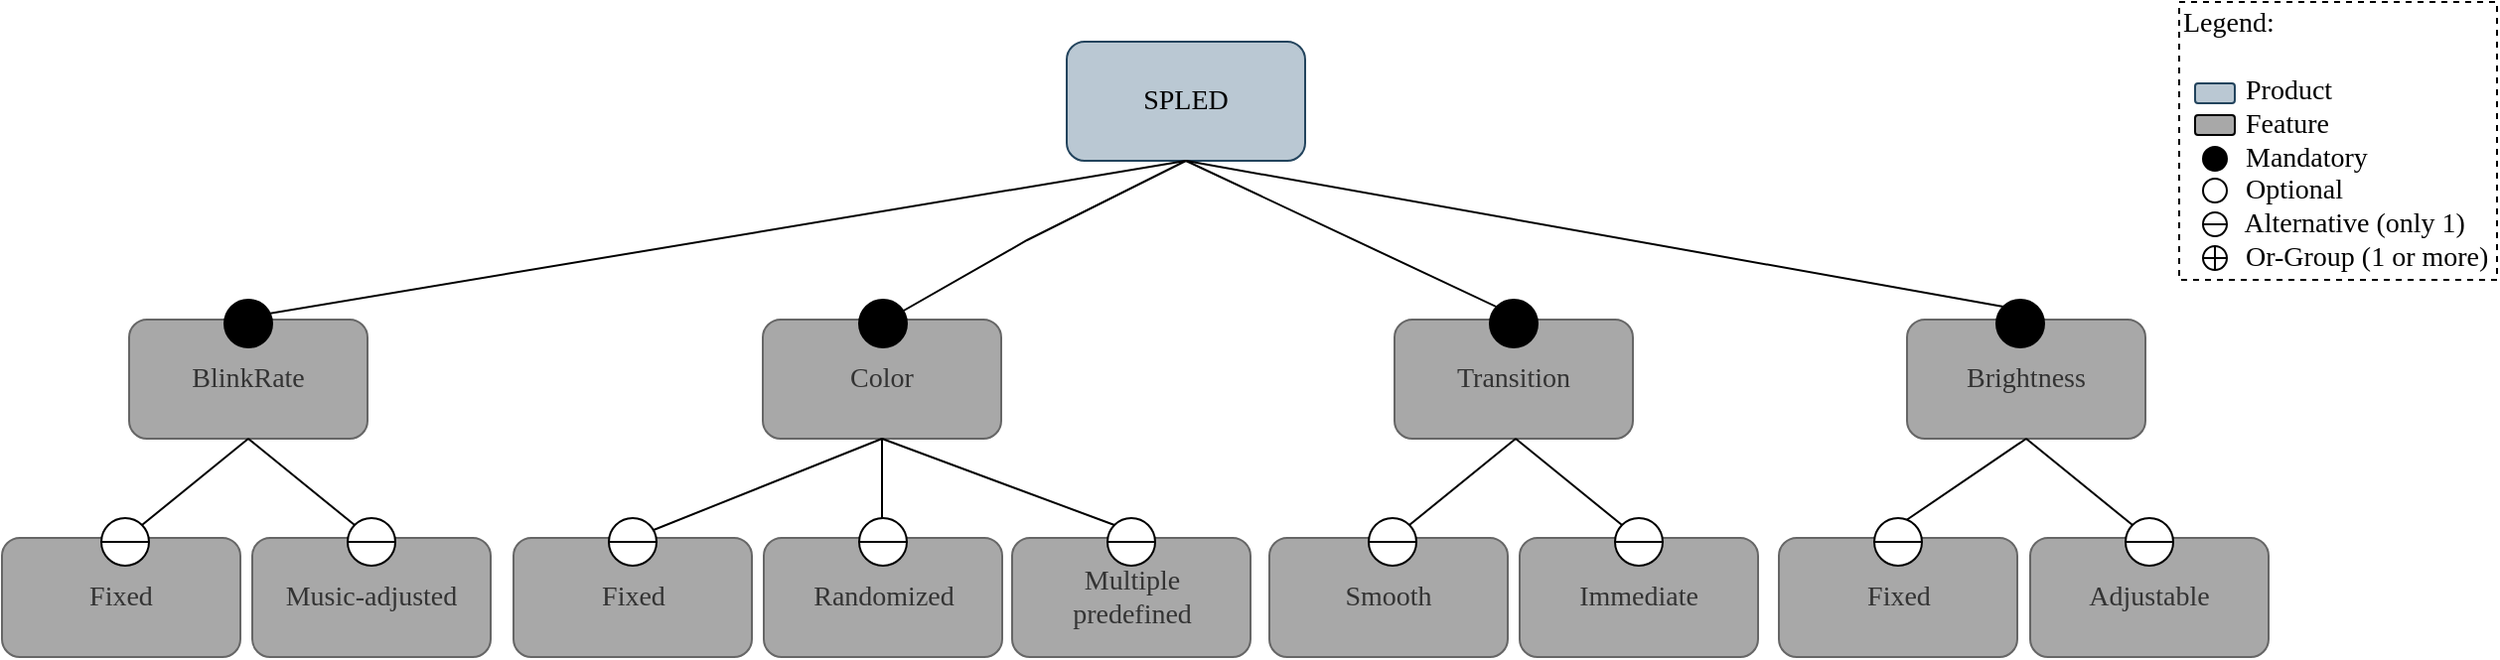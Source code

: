 <mxfile version="21.8.2" type="device" pages="2">
  <diagram id="MIuOJZS9P5tY_aSBcqvX" name="Feature Model">
    <mxGraphModel dx="2268" dy="828" grid="1" gridSize="10" guides="1" tooltips="1" connect="1" arrows="1" fold="1" page="1" pageScale="1" pageWidth="850" pageHeight="1100" math="0" shadow="0">
      <root>
        <mxCell id="0" />
        <mxCell id="1" parent="0" />
        <mxCell id="lE8ekFKYVmbNw4Dm19Yi-1" value="SPLED" style="whiteSpace=wrap;html=1;rounded=1;shadow=0;labelBackgroundColor=none;strokeWidth=1;fontFamily=Times New Roman;fontSize=14;align=center;fillColor=#bac8d3;strokeColor=#23445d;glass=0;" parent="1" vertex="1">
          <mxGeometry x="300" y="40" width="120" height="60" as="geometry" />
        </mxCell>
        <mxCell id="69-gAQoG8hR1KP6tkJTu-1" value="BlinkRate" style="whiteSpace=wrap;html=1;rounded=1;shadow=0;labelBackgroundColor=none;strokeWidth=1;fontFamily=Times New Roman;fontSize=14;align=center;fillColor=#A8A8A8;strokeColor=#666666;fontColor=#333333;" parent="1" vertex="1">
          <mxGeometry x="-172" y="180" width="120" height="60" as="geometry" />
        </mxCell>
        <mxCell id="69-gAQoG8hR1KP6tkJTu-2" value="Fixed" style="whiteSpace=wrap;html=1;rounded=1;shadow=0;labelBackgroundColor=none;strokeWidth=1;fontFamily=Times New Roman;fontSize=14;align=center;fillColor=#A8A8A8;strokeColor=#666666;fontColor=#333333;" parent="1" vertex="1">
          <mxGeometry x="-236" y="290" width="120" height="60" as="geometry" />
        </mxCell>
        <mxCell id="69-gAQoG8hR1KP6tkJTu-3" value="Music-adjusted" style="whiteSpace=wrap;html=1;rounded=1;shadow=0;labelBackgroundColor=none;strokeWidth=1;fontFamily=Times New Roman;fontSize=14;align=center;fillColor=#A8A8A8;strokeColor=#666666;fontColor=#333333;" parent="1" vertex="1">
          <mxGeometry x="-110" y="290" width="120" height="60" as="geometry" />
        </mxCell>
        <mxCell id="7-p2TYFtiV0J3E5wAgoB-1" value="" style="rounded=0;html=1;labelBackgroundColor=none;startArrow=none;startFill=0;startSize=5;endArrow=none;endFill=0;endSize=5;jettySize=auto;orthogonalLoop=1;strokeWidth=1;fontFamily=Times New Roman;fontSize=14;shadow=0;exitX=0.5;exitY=1;exitDx=0;exitDy=0;entryX=0;entryY=0;entryDx=0;entryDy=0;" parent="1" source="69-gAQoG8hR1KP6tkJTu-1" target="7-p2TYFtiV0J3E5wAgoB-3" edge="1">
          <mxGeometry x="-0.353" y="-11" relative="1" as="geometry">
            <mxPoint as="offset" />
            <mxPoint x="73.5" y="510" as="sourcePoint" />
            <mxPoint x="168" y="567" as="targetPoint" />
          </mxGeometry>
        </mxCell>
        <mxCell id="7-p2TYFtiV0J3E5wAgoB-2" value="" style="shape=lineEllipse;perimeter=ellipsePerimeter;whiteSpace=wrap;html=1;backgroundOutline=1;fontFamily=Times New Roman;fontSize=14;shadow=0;" parent="1" vertex="1">
          <mxGeometry x="-186" y="280" width="24" height="24" as="geometry" />
        </mxCell>
        <mxCell id="7-p2TYFtiV0J3E5wAgoB-3" value="" style="shape=lineEllipse;perimeter=ellipsePerimeter;whiteSpace=wrap;html=1;backgroundOutline=1;fontFamily=Times New Roman;fontSize=14;shadow=0;" parent="1" vertex="1">
          <mxGeometry x="-62" y="280" width="24" height="24" as="geometry" />
        </mxCell>
        <mxCell id="leouh7ZOPRSWYMGs2icq-1" value="" style="rounded=0;html=1;labelBackgroundColor=none;startArrow=none;startFill=0;startSize=5;endArrow=none;endFill=0;endSize=5;jettySize=auto;orthogonalLoop=1;strokeWidth=1;fontFamily=Times New Roman;fontSize=14;exitX=0.5;exitY=1;exitDx=0;exitDy=0;entryX=1;entryY=0;entryDx=0;entryDy=0;shadow=0;" parent="1" source="69-gAQoG8hR1KP6tkJTu-1" target="7-p2TYFtiV0J3E5wAgoB-2" edge="1">
          <mxGeometry x="-0.353" y="-11" relative="1" as="geometry">
            <mxPoint as="offset" />
            <mxPoint x="-281" y="510" as="sourcePoint" />
            <mxPoint x="-377" y="570" as="targetPoint" />
          </mxGeometry>
        </mxCell>
        <mxCell id="aDdL2TOHyHm0ulLDtUmW-1" value="" style="rounded=0;html=1;labelBackgroundColor=none;startArrow=none;startFill=0;startSize=5;endArrow=none;endFill=0;endSize=5;jettySize=auto;orthogonalLoop=1;strokeWidth=1;fontFamily=Times New Roman;fontSize=14;exitX=0.5;exitY=1;exitDx=0;exitDy=0;shadow=0;" parent="1" source="lE8ekFKYVmbNw4Dm19Yi-1" edge="1">
          <mxGeometry x="-0.353" y="-11" relative="1" as="geometry">
            <mxPoint as="offset" />
            <mxPoint x="237" y="100" as="sourcePoint" />
            <mxPoint x="-120" y="180" as="targetPoint" />
          </mxGeometry>
        </mxCell>
        <mxCell id="aDdL2TOHyHm0ulLDtUmW-2" value="Color" style="whiteSpace=wrap;html=1;rounded=1;shadow=0;labelBackgroundColor=none;strokeWidth=1;fontFamily=Times New Roman;fontSize=14;align=center;fillColor=#A8A8A8;strokeColor=#666666;fontColor=#333333;" parent="1" vertex="1">
          <mxGeometry x="147" y="180" width="120" height="60" as="geometry" />
        </mxCell>
        <mxCell id="6w0DCg69pHfVjZHTERj_-1" value="" style="rounded=0;html=1;labelBackgroundColor=none;startArrow=none;startFill=0;startSize=5;endArrow=none;endFill=0;endSize=5;jettySize=auto;orthogonalLoop=1;strokeWidth=1;fontFamily=Times New Roman;fontSize=14;shadow=0;exitX=0.5;exitY=1;exitDx=0;exitDy=0;" parent="1" source="lE8ekFKYVmbNw4Dm19Yi-1" edge="1">
          <mxGeometry x="-0.353" y="-11" relative="1" as="geometry">
            <mxPoint as="offset" />
            <mxPoint x="237" y="100" as="sourcePoint" />
            <mxPoint x="210" y="180" as="targetPoint" />
            <Array as="points">
              <mxPoint x="280" y="140" />
            </Array>
          </mxGeometry>
        </mxCell>
        <mxCell id="6w0DCg69pHfVjZHTERj_-2" value="Transition" style="whiteSpace=wrap;html=1;rounded=1;shadow=0;labelBackgroundColor=none;strokeWidth=1;fontFamily=Times New Roman;fontSize=14;align=center;fillColor=#A8A8A8;strokeColor=#666666;fontColor=#333333;" parent="1" vertex="1">
          <mxGeometry x="465" y="180" width="120" height="60" as="geometry" />
        </mxCell>
        <mxCell id="6w0DCg69pHfVjZHTERj_-3" value="Brightness" style="whiteSpace=wrap;html=1;rounded=1;shadow=0;labelBackgroundColor=none;strokeWidth=1;fontFamily=Times New Roman;fontSize=14;align=center;fillColor=#A8A8A8;strokeColor=#666666;fontColor=#333333;" parent="1" vertex="1">
          <mxGeometry x="723" y="180" width="120" height="60" as="geometry" />
        </mxCell>
        <mxCell id="6w0DCg69pHfVjZHTERj_-4" value="" style="rounded=0;html=1;labelBackgroundColor=none;startArrow=none;startFill=0;startSize=5;endArrow=none;endFill=0;endSize=5;jettySize=auto;orthogonalLoop=1;strokeWidth=1;fontFamily=Times New Roman;fontSize=14;shadow=0;exitX=0.5;exitY=1;exitDx=0;exitDy=0;" parent="1" source="lE8ekFKYVmbNw4Dm19Yi-1" edge="1">
          <mxGeometry x="-0.353" y="-11" relative="1" as="geometry">
            <mxPoint as="offset" />
            <mxPoint x="237" y="100" as="sourcePoint" />
            <mxPoint x="530" y="180" as="targetPoint" />
          </mxGeometry>
        </mxCell>
        <mxCell id="6w0DCg69pHfVjZHTERj_-6" value="" style="rounded=0;html=1;labelBackgroundColor=none;startArrow=none;startFill=0;startSize=5;endArrow=none;endFill=0;endSize=5;jettySize=auto;orthogonalLoop=1;strokeWidth=1;fontFamily=Times New Roman;fontSize=14;entryX=0;entryY=0;entryDx=0;entryDy=0;shadow=0;exitX=0.5;exitY=1;exitDx=0;exitDy=0;" parent="1" source="lE8ekFKYVmbNw4Dm19Yi-1" target="Ff4iX337PgLtXGOGdWvY-4" edge="1">
          <mxGeometry x="-0.353" y="-11" relative="1" as="geometry">
            <mxPoint as="offset" />
            <mxPoint x="237" y="100" as="sourcePoint" />
            <mxPoint x="372" y="190" as="targetPoint" />
          </mxGeometry>
        </mxCell>
        <mxCell id="Pe_6RFrW-IxGsjPzL7bB-1" value="Fixed" style="whiteSpace=wrap;html=1;rounded=1;shadow=0;labelBackgroundColor=none;strokeWidth=1;fontFamily=Times New Roman;fontSize=14;align=center;fillColor=#A8A8A8;strokeColor=#666666;fontColor=#333333;" parent="1" vertex="1">
          <mxGeometry x="21.5" y="290" width="120" height="60" as="geometry" />
        </mxCell>
        <mxCell id="Pe_6RFrW-IxGsjPzL7bB-2" value="Randomized" style="whiteSpace=wrap;html=1;rounded=1;shadow=0;labelBackgroundColor=none;strokeWidth=1;fontFamily=Times New Roman;fontSize=14;align=center;fillColor=#A8A8A8;strokeColor=#666666;fontColor=#333333;" parent="1" vertex="1">
          <mxGeometry x="147.5" y="290" width="120" height="60" as="geometry" />
        </mxCell>
        <mxCell id="Pe_6RFrW-IxGsjPzL7bB-4" value="Multiple&lt;br&gt;predefined" style="whiteSpace=wrap;html=1;rounded=1;shadow=0;labelBackgroundColor=none;strokeWidth=1;fontFamily=Times New Roman;fontSize=14;align=center;fillColor=#A8A8A8;strokeColor=#666666;fontColor=#333333;" parent="1" vertex="1">
          <mxGeometry x="272.5" y="290" width="120" height="60" as="geometry" />
        </mxCell>
        <mxCell id="Pe_6RFrW-IxGsjPzL7bB-5" value="" style="rounded=0;html=1;labelBackgroundColor=none;startArrow=none;startFill=0;startSize=5;endArrow=none;endFill=0;endSize=5;jettySize=auto;orthogonalLoop=1;strokeWidth=1;fontFamily=Times New Roman;fontSize=14;exitX=0.5;exitY=1;exitDx=0;exitDy=0;entryX=0.5;entryY=0;entryDx=0;entryDy=0;shadow=0;" parent="1" source="Pe_6RFrW-IxGsjPzL7bB-8" target="Pe_6RFrW-IxGsjPzL7bB-1" edge="1">
          <mxGeometry x="-0.353" y="-11" relative="1" as="geometry">
            <mxPoint as="offset" />
            <mxPoint x="-102" y="250" as="sourcePoint" />
            <mxPoint x="-156" y="294" as="targetPoint" />
          </mxGeometry>
        </mxCell>
        <mxCell id="Pe_6RFrW-IxGsjPzL7bB-6" value="" style="rounded=0;html=1;labelBackgroundColor=none;startArrow=none;startFill=0;startSize=5;endArrow=none;endFill=0;endSize=5;jettySize=auto;orthogonalLoop=1;strokeWidth=1;fontFamily=Times New Roman;fontSize=14;exitX=0.5;exitY=1;exitDx=0;exitDy=0;shadow=0;" parent="1" source="Pe_6RFrW-IxGsjPzL7bB-10" target="Pe_6RFrW-IxGsjPzL7bB-2" edge="1">
          <mxGeometry x="-0.353" y="-11" relative="1" as="geometry">
            <mxPoint as="offset" />
            <mxPoint x="217" y="250" as="sourcePoint" />
            <mxPoint x="92" y="300" as="targetPoint" />
          </mxGeometry>
        </mxCell>
        <mxCell id="Pe_6RFrW-IxGsjPzL7bB-7" value="" style="rounded=0;html=1;labelBackgroundColor=none;startArrow=none;startFill=0;startSize=5;endArrow=none;endFill=0;endSize=5;jettySize=auto;orthogonalLoop=1;strokeWidth=1;fontFamily=Times New Roman;fontSize=14;entryX=0;entryY=0;entryDx=0;entryDy=0;shadow=0;" parent="1" target="Pe_6RFrW-IxGsjPzL7bB-12" edge="1">
          <mxGeometry x="-0.353" y="-11" relative="1" as="geometry">
            <mxPoint as="offset" />
            <mxPoint x="207" y="240" as="sourcePoint" />
            <mxPoint x="102" y="310" as="targetPoint" />
          </mxGeometry>
        </mxCell>
        <mxCell id="Pe_6RFrW-IxGsjPzL7bB-9" value="" style="rounded=0;html=1;labelBackgroundColor=none;startArrow=none;startFill=0;startSize=5;endArrow=none;endFill=0;endSize=5;jettySize=auto;orthogonalLoop=1;strokeWidth=1;fontFamily=Times New Roman;fontSize=14;exitX=0.5;exitY=1;exitDx=0;exitDy=0;shadow=0;" parent="1" source="aDdL2TOHyHm0ulLDtUmW-2" edge="1">
          <mxGeometry x="-0.353" y="-11" relative="1" as="geometry">
            <mxPoint as="offset" />
            <mxPoint x="207" y="240" as="sourcePoint" />
            <mxPoint x="82" y="290" as="targetPoint" />
          </mxGeometry>
        </mxCell>
        <mxCell id="Pe_6RFrW-IxGsjPzL7bB-8" value="" style="shape=lineEllipse;perimeter=ellipsePerimeter;whiteSpace=wrap;html=1;backgroundOutline=1;fontFamily=Times New Roman;fontSize=14;shadow=0;" parent="1" vertex="1">
          <mxGeometry x="69.5" y="280" width="24" height="24" as="geometry" />
        </mxCell>
        <mxCell id="Pe_6RFrW-IxGsjPzL7bB-11" value="" style="rounded=0;html=1;labelBackgroundColor=none;startArrow=none;startFill=0;startSize=5;endArrow=none;endFill=0;endSize=5;jettySize=auto;orthogonalLoop=1;strokeWidth=1;fontFamily=Times New Roman;fontSize=14;exitX=0.5;exitY=1;exitDx=0;exitDy=0;shadow=0;" parent="1" source="aDdL2TOHyHm0ulLDtUmW-2" edge="1">
          <mxGeometry x="-0.353" y="-11" relative="1" as="geometry">
            <mxPoint as="offset" />
            <mxPoint x="207" y="240" as="sourcePoint" />
            <mxPoint x="207" y="290" as="targetPoint" />
          </mxGeometry>
        </mxCell>
        <mxCell id="Pe_6RFrW-IxGsjPzL7bB-10" value="" style="shape=lineEllipse;perimeter=ellipsePerimeter;whiteSpace=wrap;html=1;backgroundOutline=1;fontFamily=Times New Roman;fontSize=14;shadow=0;" parent="1" vertex="1">
          <mxGeometry x="195.5" y="280" width="24" height="24" as="geometry" />
        </mxCell>
        <mxCell id="Pe_6RFrW-IxGsjPzL7bB-12" value="" style="shape=lineEllipse;perimeter=ellipsePerimeter;whiteSpace=wrap;html=1;backgroundOutline=1;fontFamily=Times New Roman;fontSize=14;shadow=0;" parent="1" vertex="1">
          <mxGeometry x="320.5" y="280" width="24" height="24" as="geometry" />
        </mxCell>
        <mxCell id="Pe_6RFrW-IxGsjPzL7bB-13" value="Smooth" style="whiteSpace=wrap;html=1;rounded=1;shadow=0;labelBackgroundColor=none;strokeWidth=1;fontFamily=Times New Roman;fontSize=14;align=center;fillColor=#A8A8A8;strokeColor=#666666;fontColor=#333333;" parent="1" vertex="1">
          <mxGeometry x="402" y="290" width="120" height="60" as="geometry" />
        </mxCell>
        <mxCell id="Pe_6RFrW-IxGsjPzL7bB-14" value="Immediate" style="whiteSpace=wrap;html=1;rounded=1;shadow=0;labelBackgroundColor=none;strokeWidth=1;fontFamily=Times New Roman;fontSize=14;align=center;fillColor=#A8A8A8;strokeColor=#666666;fontColor=#333333;" parent="1" vertex="1">
          <mxGeometry x="528" y="290" width="120" height="60" as="geometry" />
        </mxCell>
        <mxCell id="Pe_6RFrW-IxGsjPzL7bB-15" value="" style="rounded=0;html=1;labelBackgroundColor=none;startArrow=none;startFill=0;startSize=5;endArrow=none;endFill=0;endSize=5;jettySize=auto;orthogonalLoop=1;strokeWidth=1;fontFamily=Times New Roman;fontSize=14;shadow=0;exitX=0.5;exitY=1;exitDx=0;exitDy=0;entryX=0;entryY=0;entryDx=0;entryDy=0;" parent="1" target="Pe_6RFrW-IxGsjPzL7bB-17" edge="1">
          <mxGeometry x="-0.353" y="-11" relative="1" as="geometry">
            <mxPoint as="offset" />
            <mxPoint x="526" y="240" as="sourcePoint" />
            <mxPoint x="806" y="567" as="targetPoint" />
          </mxGeometry>
        </mxCell>
        <mxCell id="Pe_6RFrW-IxGsjPzL7bB-16" value="" style="shape=lineEllipse;perimeter=ellipsePerimeter;whiteSpace=wrap;html=1;backgroundOutline=1;fontFamily=Times New Roman;fontSize=14;shadow=0;" parent="1" vertex="1">
          <mxGeometry x="452" y="280" width="24" height="24" as="geometry" />
        </mxCell>
        <mxCell id="Pe_6RFrW-IxGsjPzL7bB-17" value="" style="shape=lineEllipse;perimeter=ellipsePerimeter;whiteSpace=wrap;html=1;backgroundOutline=1;fontFamily=Times New Roman;fontSize=14;shadow=0;" parent="1" vertex="1">
          <mxGeometry x="576" y="280" width="24" height="24" as="geometry" />
        </mxCell>
        <mxCell id="Pe_6RFrW-IxGsjPzL7bB-18" value="" style="rounded=0;html=1;labelBackgroundColor=none;startArrow=none;startFill=0;startSize=5;endArrow=none;endFill=0;endSize=5;jettySize=auto;orthogonalLoop=1;strokeWidth=1;fontFamily=Times New Roman;fontSize=14;exitX=0.5;exitY=1;exitDx=0;exitDy=0;entryX=1;entryY=0;entryDx=0;entryDy=0;shadow=0;" parent="1" target="Pe_6RFrW-IxGsjPzL7bB-16" edge="1">
          <mxGeometry x="-0.353" y="-11" relative="1" as="geometry">
            <mxPoint as="offset" />
            <mxPoint x="526" y="240" as="sourcePoint" />
            <mxPoint x="261" y="570" as="targetPoint" />
          </mxGeometry>
        </mxCell>
        <mxCell id="Pe_6RFrW-IxGsjPzL7bB-19" value="Fixed" style="whiteSpace=wrap;html=1;rounded=1;shadow=0;labelBackgroundColor=none;strokeWidth=1;fontFamily=Times New Roman;fontSize=14;align=center;fillColor=#A8A8A8;strokeColor=#666666;fontColor=#333333;" parent="1" vertex="1">
          <mxGeometry x="658.5" y="290" width="120" height="60" as="geometry" />
        </mxCell>
        <mxCell id="Pe_6RFrW-IxGsjPzL7bB-20" value="Adjustable" style="whiteSpace=wrap;html=1;rounded=1;shadow=0;labelBackgroundColor=none;strokeWidth=1;fontFamily=Times New Roman;fontSize=14;align=center;fillColor=#A8A8A8;strokeColor=#666666;fontColor=#333333;" parent="1" vertex="1">
          <mxGeometry x="785" y="290" width="120" height="60" as="geometry" />
        </mxCell>
        <mxCell id="Pe_6RFrW-IxGsjPzL7bB-22" value="" style="rounded=0;html=1;labelBackgroundColor=none;startArrow=none;startFill=0;startSize=5;endArrow=none;endFill=0;endSize=5;jettySize=auto;orthogonalLoop=1;strokeWidth=1;fontFamily=Times New Roman;fontSize=14;exitX=0.5;exitY=1;exitDx=0;exitDy=0;entryX=0.5;entryY=0;entryDx=0;entryDy=0;shadow=0;" parent="1" target="Pe_6RFrW-IxGsjPzL7bB-19" edge="1">
          <mxGeometry x="-0.353" y="-11" relative="1" as="geometry">
            <mxPoint as="offset" />
            <mxPoint x="718.5" y="304" as="sourcePoint" />
            <mxPoint x="481" y="294" as="targetPoint" />
          </mxGeometry>
        </mxCell>
        <mxCell id="Pe_6RFrW-IxGsjPzL7bB-25" value="" style="rounded=0;html=1;labelBackgroundColor=none;startArrow=none;startFill=0;startSize=5;endArrow=none;endFill=0;endSize=5;jettySize=auto;orthogonalLoop=1;strokeWidth=1;fontFamily=Times New Roman;fontSize=14;exitX=0.5;exitY=1;exitDx=0;exitDy=0;shadow=0;entryX=0.69;entryY=0.032;entryDx=0;entryDy=0;entryPerimeter=0;" parent="1" target="Pe_6RFrW-IxGsjPzL7bB-26" edge="1">
          <mxGeometry x="-0.353" y="-11" relative="1" as="geometry">
            <mxPoint as="offset" />
            <mxPoint x="783" y="240" as="sourcePoint" />
            <mxPoint x="658" y="290" as="targetPoint" />
          </mxGeometry>
        </mxCell>
        <mxCell id="Pe_6RFrW-IxGsjPzL7bB-26" value="" style="shape=lineEllipse;perimeter=ellipsePerimeter;whiteSpace=wrap;html=1;backgroundOutline=1;fontFamily=Times New Roman;fontSize=14;shadow=0;" parent="1" vertex="1">
          <mxGeometry x="706.5" y="280" width="24" height="24" as="geometry" />
        </mxCell>
        <mxCell id="Pe_6RFrW-IxGsjPzL7bB-27" value="" style="rounded=0;html=1;labelBackgroundColor=none;startArrow=none;startFill=0;startSize=5;endArrow=none;endFill=0;endSize=5;jettySize=auto;orthogonalLoop=1;strokeWidth=1;fontFamily=Times New Roman;fontSize=14;exitX=0.5;exitY=1;exitDx=0;exitDy=0;shadow=0;entryX=0;entryY=0;entryDx=0;entryDy=0;" parent="1" target="Pe_6RFrW-IxGsjPzL7bB-28" edge="1">
          <mxGeometry x="-0.353" y="-11" relative="1" as="geometry">
            <mxPoint as="offset" />
            <mxPoint x="783" y="240" as="sourcePoint" />
            <mxPoint x="783" y="290" as="targetPoint" />
          </mxGeometry>
        </mxCell>
        <mxCell id="Pe_6RFrW-IxGsjPzL7bB-28" value="" style="shape=lineEllipse;perimeter=ellipsePerimeter;whiteSpace=wrap;html=1;backgroundOutline=1;fontFamily=Times New Roman;fontSize=14;shadow=0;" parent="1" vertex="1">
          <mxGeometry x="833" y="280" width="24" height="24" as="geometry" />
        </mxCell>
        <mxCell id="Ff4iX337PgLtXGOGdWvY-1" value="" style="ellipse;whiteSpace=wrap;html=1;aspect=fixed;labelBackgroundColor=#000000;fillColor=#000000;fontFamily=Times New Roman;fontSize=14;shadow=0;" parent="1" vertex="1">
          <mxGeometry x="-124" y="170" width="24" height="24" as="geometry" />
        </mxCell>
        <mxCell id="Ff4iX337PgLtXGOGdWvY-2" value="" style="ellipse;whiteSpace=wrap;html=1;aspect=fixed;labelBackgroundColor=#000000;fillColor=#000000;fontFamily=Times New Roman;fontSize=14;shadow=0;" parent="1" vertex="1">
          <mxGeometry x="195.5" y="170" width="24" height="24" as="geometry" />
        </mxCell>
        <mxCell id="Ff4iX337PgLtXGOGdWvY-3" value="" style="ellipse;whiteSpace=wrap;html=1;aspect=fixed;labelBackgroundColor=#000000;fillColor=#000000;fontFamily=Times New Roman;fontSize=14;shadow=0;" parent="1" vertex="1">
          <mxGeometry x="513" y="170" width="24" height="24" as="geometry" />
        </mxCell>
        <mxCell id="Ff4iX337PgLtXGOGdWvY-4" value="" style="ellipse;whiteSpace=wrap;html=1;aspect=fixed;labelBackgroundColor=#000000;fillColor=#000000;fontFamily=Times New Roman;fontSize=14;shadow=0;" parent="1" vertex="1">
          <mxGeometry x="768" y="170" width="24" height="24" as="geometry" />
        </mxCell>
        <mxCell id="VJQD0IX5a7ymTFmezZfY-1" value="&lt;font style=&quot;&quot;&gt;Legend:&lt;br&gt;&lt;br&gt;&lt;span style=&quot;&quot;&gt;&lt;span style=&quot;white-space: pre;&quot;&gt;&amp;nbsp;&amp;nbsp;&amp;nbsp;&amp;nbsp;&lt;span style=&quot;white-space: pre;&quot;&gt;&#x9;&lt;/span&gt; &lt;/span&gt;&lt;/span&gt;Product&lt;br&gt;&lt;span style=&quot;&quot;&gt;&lt;span style=&quot;&quot;&gt;&amp;nbsp;&amp;nbsp;&amp;nbsp;&amp;nbsp;&lt;/span&gt;&lt;/span&gt;&lt;span style=&quot;&quot;&gt;&lt;span style=&quot;&quot;&gt;&amp;nbsp;&amp;nbsp;&amp;nbsp;&amp;nbsp; &lt;/span&gt;&lt;/span&gt;Feature&lt;br&gt;&lt;span style=&quot;&quot;&gt;&lt;span style=&quot;&quot;&gt;&amp;nbsp;&amp;nbsp;&amp;nbsp;&amp;nbsp;&lt;/span&gt;&lt;/span&gt;&lt;span style=&quot;&quot;&gt;&lt;span style=&quot;&quot;&gt;&amp;nbsp;&amp;nbsp;&amp;nbsp;&amp;nbsp; &lt;/span&gt;&lt;/span&gt;Mandatory&lt;br style=&quot;border-color: var(--border-color);&quot;&gt;&lt;span style=&quot;&quot;&gt;&amp;nbsp;&amp;nbsp;&amp;nbsp;&amp;nbsp;&lt;/span&gt;&lt;span style=&quot;border-color: var(--border-color);&quot;&gt;&lt;span style=&quot;&quot;&gt;&amp;nbsp;&amp;nbsp;&amp;nbsp;&amp;nbsp; &lt;/span&gt;&lt;/span&gt;Optional&lt;br style=&quot;border-color: var(--border-color);&quot;&gt;&lt;span style=&quot;border-color: var(--border-color);&quot;&gt;&lt;span style=&quot;&quot;&gt;&amp;nbsp;&amp;nbsp;&amp;nbsp;&amp;nbsp;&lt;/span&gt;&lt;/span&gt;&lt;span style=&quot;border-color: var(--border-color);&quot;&gt;&lt;span style=&quot;&quot;&gt;&amp;nbsp;&amp;nbsp;&amp;nbsp;&amp;nbsp; &lt;/span&gt;&lt;/span&gt;Alternative (only 1)&lt;br style=&quot;border-color: var(--border-color);&quot;&gt;&lt;div style=&quot;&quot;&gt;&lt;span style=&quot;&quot;&gt;&lt;span style=&quot;white-space: pre;&quot;&gt;&amp;nbsp;&amp;nbsp;&amp;nbsp;&amp;nbsp;&lt;span style=&quot;white-space: pre;&quot;&gt;&#x9;&lt;/span&gt; &lt;/span&gt;&lt;/span&gt;Or-Group (1 or more)&lt;br&gt;&lt;/div&gt;&lt;/font&gt;" style="rounded=0;whiteSpace=wrap;html=1;fontFamily=Times New Roman;fontSize=14;align=left;shadow=0;dashed=1;" parent="1" vertex="1">
          <mxGeometry x="860" y="20" width="160" height="140" as="geometry" />
        </mxCell>
        <mxCell id="VJQD0IX5a7ymTFmezZfY-2" value="" style="shape=lineEllipse;perimeter=ellipsePerimeter;whiteSpace=wrap;html=1;backgroundOutline=1;fontFamily=Times New Roman;fontSize=14;shadow=0;" parent="1" vertex="1">
          <mxGeometry x="872" y="126" width="12" height="12" as="geometry" />
        </mxCell>
        <mxCell id="VJQD0IX5a7ymTFmezZfY-3" value="" style="ellipse;whiteSpace=wrap;html=1;aspect=fixed;labelBackgroundColor=#000000;fillColor=#000000;fontFamily=Times New Roman;fontSize=14;shadow=0;" parent="1" vertex="1">
          <mxGeometry x="872" y="93" width="12" height="12" as="geometry" />
        </mxCell>
        <mxCell id="VJQD0IX5a7ymTFmezZfY-4" value="" style="ellipse;whiteSpace=wrap;html=1;aspect=fixed;fontFamily=Times New Roman;fontSize=14;shadow=0;" parent="1" vertex="1">
          <mxGeometry x="872" y="109" width="12" height="12" as="geometry" />
        </mxCell>
        <mxCell id="VJQD0IX5a7ymTFmezZfY-6" value="" style="whiteSpace=wrap;html=1;rounded=1;shadow=0;labelBackgroundColor=none;strokeWidth=1;fontFamily=Times New Roman;fontSize=14;align=center;fillColor=#A8A8A8;" parent="1" vertex="1">
          <mxGeometry x="868" y="77" width="20" height="10" as="geometry" />
        </mxCell>
        <mxCell id="VJQD0IX5a7ymTFmezZfY-7" value="" style="shape=orEllipse;perimeter=ellipsePerimeter;whiteSpace=wrap;html=1;backgroundOutline=1;shadow=0;" parent="1" vertex="1">
          <mxGeometry x="872" y="143" width="12" height="12" as="geometry" />
        </mxCell>
        <mxCell id="VJQD0IX5a7ymTFmezZfY-8" value="" style="whiteSpace=wrap;html=1;rounded=1;shadow=0;labelBackgroundColor=none;strokeWidth=1;fontFamily=Times New Roman;fontSize=14;align=center;fillColor=#bac8d3;strokeColor=#23445d;" parent="1" vertex="1">
          <mxGeometry x="868" y="61" width="20" height="10" as="geometry" />
        </mxCell>
      </root>
    </mxGraphModel>
  </diagram>
  <diagram id="CT3w-i_k0dPZzYXOxIJZ" name="SW Architecture">
    <mxGraphModel dx="1418" dy="828" grid="1" gridSize="10" guides="1" tooltips="1" connect="1" arrows="1" fold="1" page="1" pageScale="1" pageWidth="1654" pageHeight="1169" math="0" shadow="0">
      <root>
        <mxCell id="0" />
        <mxCell id="1" parent="0" />
        <mxCell id="BfRhZI_l_xXScHWmUrQM-3" value="&lt;p style=&quot;margin:0px;margin-top:6px;text-align:center;&quot;&gt;&lt;b&gt;PowerSignalProcessing&lt;/b&gt;&lt;/p&gt;" style="align=left;overflow=fill;html=1;dropTarget=0;whiteSpace=wrap;" parent="1" vertex="1">
          <mxGeometry x="90" y="80" width="200" height="60" as="geometry" />
        </mxCell>
        <mxCell id="BfRhZI_l_xXScHWmUrQM-4" value="" style="shape=component;jettyWidth=8;jettyHeight=4;" parent="BfRhZI_l_xXScHWmUrQM-3" vertex="1">
          <mxGeometry x="1" width="20" height="20" relative="1" as="geometry">
            <mxPoint x="-24" y="4" as="offset" />
          </mxGeometry>
        </mxCell>
        <mxCell id="BfRhZI_l_xXScHWmUrQM-39" value="&lt;p style=&quot;margin: 6px 0px 0px;&quot;&gt;&lt;/p&gt;&lt;p style=&quot;margin:0px;margin-left:8px;&quot;&gt;&lt;b&gt;LightController&lt;/b&gt;&lt;/p&gt;" style="align=center;overflow=fill;html=1;dropTarget=0;whiteSpace=wrap;" parent="1" vertex="1">
          <mxGeometry x="541" y="80" width="160" height="60" as="geometry" />
        </mxCell>
        <mxCell id="BfRhZI_l_xXScHWmUrQM-40" value="" style="shape=component;jettyWidth=8;jettyHeight=4;" parent="BfRhZI_l_xXScHWmUrQM-39" vertex="1">
          <mxGeometry x="1" width="20" height="20" relative="1" as="geometry">
            <mxPoint x="-24" y="4" as="offset" />
          </mxGeometry>
        </mxCell>
        <mxCell id="BfRhZI_l_xXScHWmUrQM-42" value="&lt;p style=&quot;margin: 6px 0px 0px;&quot;&gt;&lt;/p&gt;&lt;p style=&quot;margin:0px;margin-left:8px;&quot;&gt;&lt;b&gt;RTE&lt;/b&gt;&lt;/p&gt;" style="align=center;overflow=fill;html=1;dropTarget=0;whiteSpace=wrap;" parent="1" vertex="1">
          <mxGeometry x="90" y="240" width="1521" height="60" as="geometry" />
        </mxCell>
        <mxCell id="BfRhZI_l_xXScHWmUrQM-43" value="" style="shape=component;jettyWidth=8;jettyHeight=4;" parent="BfRhZI_l_xXScHWmUrQM-42" vertex="1">
          <mxGeometry x="1" width="20" height="20" relative="1" as="geometry">
            <mxPoint x="-24" y="4" as="offset" />
          </mxGeometry>
        </mxCell>
        <mxCell id="BfRhZI_l_xXScHWmUrQM-48" value="" style="endArrow=none;html=1;rounded=0;align=center;verticalAlign=top;endFill=0;labelBackgroundColor=none;endSize=2;exitX=0.13;exitY=-0.002;exitDx=0;exitDy=0;exitPerimeter=0;" parent="1" target="BfRhZI_l_xXScHWmUrQM-49" edge="1">
          <mxGeometry relative="1" as="geometry">
            <mxPoint x="570" y="240" as="sourcePoint" />
          </mxGeometry>
        </mxCell>
        <mxCell id="BfRhZI_l_xXScHWmUrQM-49" value="GetPowerState" style="ellipse;html=1;fontSize=11;align=right;fillColor=none;points=[];aspect=fixed;resizable=0;verticalAlign=bottom;labelPosition=left;verticalLabelPosition=top;flipH=1;" parent="1" vertex="1">
          <mxGeometry x="566" y="190" width="8" height="8" as="geometry" />
        </mxCell>
        <mxCell id="BfRhZI_l_xXScHWmUrQM-50" value="" style="html=1;verticalAlign=bottom;labelBackgroundColor=none;startArrow=halfCircle;startFill=0;startSize=2;endArrow=none;rounded=0;entryX=0.5;entryY=1;entryDx=0;entryDy=0;" parent="1" edge="1">
          <mxGeometry x="-1" y="3" relative="1" as="geometry">
            <mxPoint x="570" y="190" as="sourcePoint" />
            <mxPoint x="570" y="140" as="targetPoint" />
          </mxGeometry>
        </mxCell>
        <mxCell id="BfRhZI_l_xXScHWmUrQM-53" value="" style="endArrow=none;html=1;rounded=0;align=center;verticalAlign=top;endFill=0;labelBackgroundColor=none;endSize=2;exitX=0.13;exitY=-0.002;exitDx=0;exitDy=0;exitPerimeter=0;" parent="1" target="BfRhZI_l_xXScHWmUrQM-54" edge="1">
          <mxGeometry relative="1" as="geometry">
            <mxPoint x="660" y="240" as="sourcePoint" />
          </mxGeometry>
        </mxCell>
        <mxCell id="BfRhZI_l_xXScHWmUrQM-54" value="SetLightValue" style="ellipse;html=1;fontSize=11;align=left;fillColor=none;points=[];aspect=fixed;resizable=0;verticalAlign=middle;labelPosition=right;verticalLabelPosition=middle;flipH=1;" parent="1" vertex="1">
          <mxGeometry x="656" y="190" width="8" height="8" as="geometry" />
        </mxCell>
        <mxCell id="BfRhZI_l_xXScHWmUrQM-55" value="" style="html=1;verticalAlign=bottom;labelBackgroundColor=none;startArrow=halfCircle;startFill=0;startSize=2;endArrow=none;rounded=0;entryX=0.5;entryY=1;entryDx=0;entryDy=0;" parent="1" edge="1">
          <mxGeometry x="-1" y="3" relative="1" as="geometry">
            <mxPoint x="660" y="190" as="sourcePoint" />
            <mxPoint x="660" y="140" as="targetPoint" />
          </mxGeometry>
        </mxCell>
        <mxCell id="BfRhZI_l_xXScHWmUrQM-64" value="&lt;p style=&quot;margin:0px;margin-top:6px;text-align:center;&quot;&gt;&lt;b&gt;KeyboardInterface&lt;/b&gt;&lt;/p&gt;" style="align=left;overflow=fill;html=1;dropTarget=0;whiteSpace=wrap;" parent="1" vertex="1">
          <mxGeometry x="90" y="380" width="200" height="60" as="geometry" />
        </mxCell>
        <mxCell id="BfRhZI_l_xXScHWmUrQM-65" value="" style="shape=component;jettyWidth=8;jettyHeight=4;" parent="BfRhZI_l_xXScHWmUrQM-64" vertex="1">
          <mxGeometry x="1" width="20" height="20" relative="1" as="geometry">
            <mxPoint x="-24" y="4" as="offset" />
          </mxGeometry>
        </mxCell>
        <mxCell id="BfRhZI_l_xXScHWmUrQM-66" value="&lt;p style=&quot;margin:0px;margin-top:6px;text-align:center;&quot;&gt;&lt;b&gt;ConsoleInterface&lt;/b&gt;&lt;/p&gt;" style="align=left;overflow=fill;html=1;dropTarget=0;whiteSpace=wrap;" parent="1" vertex="1">
          <mxGeometry x="660" y="380" width="200" height="60" as="geometry" />
        </mxCell>
        <mxCell id="BfRhZI_l_xXScHWmUrQM-67" value="" style="shape=component;jettyWidth=8;jettyHeight=4;" parent="BfRhZI_l_xXScHWmUrQM-66" vertex="1">
          <mxGeometry x="1" width="20" height="20" relative="1" as="geometry">
            <mxPoint x="-24" y="4" as="offset" />
          </mxGeometry>
        </mxCell>
        <mxCell id="BfRhZI_l_xXScHWmUrQM-78" value="" style="rounded=0;orthogonalLoop=1;jettySize=auto;html=1;endArrow=halfCircle;endFill=0;endSize=6;strokeWidth=1;sketch=0;exitX=0.25;exitY=1;exitDx=0;exitDy=0;" parent="1" target="BfRhZI_l_xXScHWmUrQM-80" edge="1">
          <mxGeometry relative="1" as="geometry">
            <mxPoint x="230" y="140" as="sourcePoint" />
          </mxGeometry>
        </mxCell>
        <mxCell id="BfRhZI_l_xXScHWmUrQM-79" value="" style="rounded=0;orthogonalLoop=1;jettySize=auto;html=1;endArrow=oval;endFill=0;sketch=0;sourcePerimeterSpacing=0;targetPerimeterSpacing=0;endSize=10;exitX=0.092;exitY=0;exitDx=0;exitDy=0;exitPerimeter=0;" parent="1" source="BfRhZI_l_xXScHWmUrQM-42" target="BfRhZI_l_xXScHWmUrQM-80" edge="1">
          <mxGeometry relative="1" as="geometry">
            <mxPoint x="231" y="230" as="sourcePoint" />
          </mxGeometry>
        </mxCell>
        <mxCell id="BfRhZI_l_xXScHWmUrQM-80" value="&amp;nbsp;SetPowerState" style="ellipse;whiteSpace=wrap;html=1;align=left;aspect=fixed;fillColor=none;strokeColor=none;resizable=0;perimeter=centerPerimeter;rotatable=0;allowArrows=0;points=[];outlineConnect=1;labelPosition=right;verticalLabelPosition=middle;verticalAlign=middle;" parent="1" vertex="1">
          <mxGeometry x="225" y="180" width="10" height="10" as="geometry" />
        </mxCell>
        <mxCell id="BfRhZI_l_xXScHWmUrQM-84" value="" style="rounded=0;orthogonalLoop=1;jettySize=auto;html=1;endArrow=halfCircle;endFill=0;endSize=6;strokeWidth=1;sketch=0;exitX=0.5;exitY=0;exitDx=0;exitDy=0;" parent="1" target="BfRhZI_l_xXScHWmUrQM-86" edge="1">
          <mxGeometry relative="1" as="geometry">
            <mxPoint x="764" y="380" as="sourcePoint" />
          </mxGeometry>
        </mxCell>
        <mxCell id="BfRhZI_l_xXScHWmUrQM-85" value="" style="rounded=0;orthogonalLoop=1;jettySize=auto;html=1;endArrow=oval;endFill=0;sketch=0;sourcePerimeterSpacing=0;targetPerimeterSpacing=0;endSize=10;exitX=0.443;exitY=1;exitDx=0;exitDy=0;exitPerimeter=0;" parent="1" source="BfRhZI_l_xXScHWmUrQM-42" target="BfRhZI_l_xXScHWmUrQM-86" edge="1">
          <mxGeometry relative="1" as="geometry">
            <mxPoint x="763" y="300" as="sourcePoint" />
          </mxGeometry>
        </mxCell>
        <mxCell id="BfRhZI_l_xXScHWmUrQM-86" value="&amp;nbsp;GetLightValue" style="ellipse;whiteSpace=wrap;html=1;align=left;aspect=fixed;fillColor=none;strokeColor=none;resizable=0;perimeter=centerPerimeter;rotatable=0;allowArrows=0;points=[];outlineConnect=1;labelPosition=right;verticalLabelPosition=middle;verticalAlign=middle;" parent="1" vertex="1">
          <mxGeometry x="759" y="340" width="10" height="10" as="geometry" />
        </mxCell>
        <mxCell id="LUS8voAtTkIvnqosRURZ-12" value="" style="endArrow=none;html=1;rounded=0;align=center;verticalAlign=top;endFill=0;labelBackgroundColor=none;endSize=2;exitX=0.13;exitY=-0.002;exitDx=0;exitDy=0;exitPerimeter=0;" parent="1" target="LUS8voAtTkIvnqosRURZ-13" edge="1">
          <mxGeometry relative="1" as="geometry">
            <mxPoint x="605" y="240" as="sourcePoint" />
          </mxGeometry>
        </mxCell>
        <mxCell id="LUS8voAtTkIvnqosRURZ-13" value="GetMainKnobValue" style="ellipse;html=1;fontSize=11;align=right;fillColor=none;points=[];aspect=fixed;resizable=0;verticalAlign=top;labelPosition=left;verticalLabelPosition=bottom;flipH=1;" parent="1" vertex="1">
          <mxGeometry x="601" y="190" width="8" height="8" as="geometry" />
        </mxCell>
        <mxCell id="LUS8voAtTkIvnqosRURZ-14" value="" style="html=1;verticalAlign=bottom;labelBackgroundColor=none;startArrow=halfCircle;startFill=0;startSize=2;endArrow=none;rounded=0;entryX=0.5;entryY=1;entryDx=0;entryDy=0;" parent="1" edge="1">
          <mxGeometry x="-1" y="3" relative="1" as="geometry">
            <mxPoint x="605" y="190" as="sourcePoint" />
            <mxPoint x="605" y="140" as="targetPoint" />
          </mxGeometry>
        </mxCell>
        <mxCell id="ia9_uLp0WD9HM_wgCwN7-1" value="" style="endArrow=none;html=1;rounded=0;align=center;verticalAlign=top;endFill=0;labelBackgroundColor=none;endSize=2;exitX=0.13;exitY=-0.002;exitDx=0;exitDy=0;exitPerimeter=0;" parent="1" target="ia9_uLp0WD9HM_wgCwN7-2" edge="1">
          <mxGeometry relative="1" as="geometry">
            <mxPoint x="135" y="240" as="sourcePoint" />
          </mxGeometry>
        </mxCell>
        <mxCell id="ia9_uLp0WD9HM_wgCwN7-2" value="GetPowerKeyPressed" style="ellipse;html=1;fontSize=11;align=right;fillColor=none;points=[];aspect=fixed;resizable=0;verticalAlign=bottom;labelPosition=left;verticalLabelPosition=top;flipH=1;" parent="1" vertex="1">
          <mxGeometry x="131" y="190" width="8" height="8" as="geometry" />
        </mxCell>
        <mxCell id="ia9_uLp0WD9HM_wgCwN7-3" value="" style="html=1;verticalAlign=bottom;labelBackgroundColor=none;startArrow=halfCircle;startFill=0;startSize=2;endArrow=none;rounded=0;entryX=0.5;entryY=1;entryDx=0;entryDy=0;" parent="1" edge="1">
          <mxGeometry x="-1" y="3" relative="1" as="geometry">
            <mxPoint x="135" y="190" as="sourcePoint" />
            <mxPoint x="135" y="140" as="targetPoint" />
          </mxGeometry>
        </mxCell>
        <mxCell id="ia9_uLp0WD9HM_wgCwN7-10" value="" style="rounded=0;orthogonalLoop=1;jettySize=auto;html=1;endArrow=halfCircle;endFill=0;endSize=6;strokeWidth=1;sketch=0;exitX=0.5;exitY=0;exitDx=0;exitDy=0;" parent="1" target="ia9_uLp0WD9HM_wgCwN7-12" edge="1">
          <mxGeometry relative="1" as="geometry">
            <mxPoint x="134" y="380" as="sourcePoint" />
          </mxGeometry>
        </mxCell>
        <mxCell id="ia9_uLp0WD9HM_wgCwN7-11" value="" style="rounded=0;orthogonalLoop=1;jettySize=auto;html=1;endArrow=oval;endFill=0;sketch=0;sourcePerimeterSpacing=0;targetPerimeterSpacing=0;endSize=10;exitX=0.443;exitY=1;exitDx=0;exitDy=0;exitPerimeter=0;" parent="1" target="ia9_uLp0WD9HM_wgCwN7-12" edge="1">
          <mxGeometry relative="1" as="geometry">
            <mxPoint x="134" y="300" as="sourcePoint" />
          </mxGeometry>
        </mxCell>
        <mxCell id="ia9_uLp0WD9HM_wgCwN7-12" value="IsKeyPressed" style="ellipse;whiteSpace=wrap;html=1;align=left;aspect=fixed;fillColor=none;strokeColor=none;resizable=0;perimeter=centerPerimeter;rotatable=0;allowArrows=0;points=[];outlineConnect=1;labelPosition=right;verticalLabelPosition=middle;verticalAlign=middle;" parent="1" vertex="1">
          <mxGeometry x="129" y="340" width="10" height="10" as="geometry" />
        </mxCell>
        <mxCell id="ia9_uLp0WD9HM_wgCwN7-13" value="" style="rounded=0;orthogonalLoop=1;jettySize=auto;html=1;endArrow=halfCircle;endFill=0;endSize=6;strokeWidth=1;sketch=0;exitX=0.5;exitY=0;exitDx=0;exitDy=0;" parent="1" target="ia9_uLp0WD9HM_wgCwN7-15" edge="1">
          <mxGeometry relative="1" as="geometry">
            <mxPoint x="256" y="380" as="sourcePoint" />
          </mxGeometry>
        </mxCell>
        <mxCell id="ia9_uLp0WD9HM_wgCwN7-14" value="" style="rounded=0;orthogonalLoop=1;jettySize=auto;html=1;endArrow=oval;endFill=0;sketch=0;sourcePerimeterSpacing=0;targetPerimeterSpacing=0;endSize=10;exitX=0.443;exitY=1;exitDx=0;exitDy=0;exitPerimeter=0;" parent="1" target="ia9_uLp0WD9HM_wgCwN7-15" edge="1">
          <mxGeometry relative="1" as="geometry">
            <mxPoint x="256" y="300" as="sourcePoint" />
          </mxGeometry>
        </mxCell>
        <mxCell id="ia9_uLp0WD9HM_wgCwN7-15" value="&amp;nbsp;SetPowerKeyPressed" style="ellipse;whiteSpace=wrap;html=1;align=left;aspect=fixed;fillColor=none;strokeColor=none;resizable=0;perimeter=centerPerimeter;rotatable=0;allowArrows=0;points=[];outlineConnect=1;labelPosition=right;verticalLabelPosition=middle;verticalAlign=middle;" parent="1" vertex="1">
          <mxGeometry x="251" y="340" width="10" height="10" as="geometry" />
        </mxCell>
        <mxCell id="ia9_uLp0WD9HM_wgCwN7-16" value="&lt;p style=&quot;margin: 6px 0px 0px;&quot;&gt;&lt;/p&gt;&lt;p style=&quot;margin:0px;margin-left:8px;&quot;&gt;&lt;b&gt;MainControlKnob&lt;/b&gt;&lt;/p&gt;" style="align=center;overflow=fill;html=1;dropTarget=0;whiteSpace=wrap;" parent="1" vertex="1">
          <mxGeometry x="401" y="380" width="180" height="60" as="geometry" />
        </mxCell>
        <mxCell id="ia9_uLp0WD9HM_wgCwN7-17" value="" style="shape=component;jettyWidth=8;jettyHeight=4;" parent="ia9_uLp0WD9HM_wgCwN7-16" vertex="1">
          <mxGeometry x="1" width="20" height="20" relative="1" as="geometry">
            <mxPoint x="-24" y="4" as="offset" />
          </mxGeometry>
        </mxCell>
        <mxCell id="ia9_uLp0WD9HM_wgCwN7-18" value="" style="rounded=0;orthogonalLoop=1;jettySize=auto;html=1;endArrow=halfCircle;endFill=0;endSize=6;strokeWidth=1;sketch=0;exitX=0.5;exitY=0;exitDx=0;exitDy=0;" parent="1" target="ia9_uLp0WD9HM_wgCwN7-20" edge="1">
          <mxGeometry relative="1" as="geometry">
            <mxPoint x="430" y="380" as="sourcePoint" />
          </mxGeometry>
        </mxCell>
        <mxCell id="ia9_uLp0WD9HM_wgCwN7-19" value="" style="rounded=0;orthogonalLoop=1;jettySize=auto;html=1;endArrow=oval;endFill=0;sketch=0;sourcePerimeterSpacing=0;targetPerimeterSpacing=0;endSize=10;exitX=0.443;exitY=1;exitDx=0;exitDy=0;exitPerimeter=0;" parent="1" target="ia9_uLp0WD9HM_wgCwN7-20" edge="1">
          <mxGeometry relative="1" as="geometry">
            <mxPoint x="430" y="300" as="sourcePoint" />
          </mxGeometry>
        </mxCell>
        <mxCell id="ia9_uLp0WD9HM_wgCwN7-20" value="IsKeyPressed" style="ellipse;whiteSpace=wrap;html=1;align=left;aspect=fixed;fillColor=none;strokeColor=none;resizable=0;perimeter=centerPerimeter;rotatable=0;allowArrows=0;points=[];outlineConnect=1;labelPosition=right;verticalLabelPosition=middle;verticalAlign=middle;" parent="1" vertex="1">
          <mxGeometry x="425" y="340" width="10" height="10" as="geometry" />
        </mxCell>
        <mxCell id="ia9_uLp0WD9HM_wgCwN7-21" value="" style="rounded=0;orthogonalLoop=1;jettySize=auto;html=1;endArrow=halfCircle;endFill=0;endSize=6;strokeWidth=1;sketch=0;exitX=0.5;exitY=0;exitDx=0;exitDy=0;" parent="1" target="ia9_uLp0WD9HM_wgCwN7-23" edge="1">
          <mxGeometry relative="1" as="geometry">
            <mxPoint x="552" y="380" as="sourcePoint" />
          </mxGeometry>
        </mxCell>
        <mxCell id="ia9_uLp0WD9HM_wgCwN7-22" value="" style="rounded=0;orthogonalLoop=1;jettySize=auto;html=1;endArrow=oval;endFill=0;sketch=0;sourcePerimeterSpacing=0;targetPerimeterSpacing=0;endSize=10;exitX=0.443;exitY=1;exitDx=0;exitDy=0;exitPerimeter=0;" parent="1" target="ia9_uLp0WD9HM_wgCwN7-23" edge="1">
          <mxGeometry relative="1" as="geometry">
            <mxPoint x="552" y="300" as="sourcePoint" />
          </mxGeometry>
        </mxCell>
        <mxCell id="ia9_uLp0WD9HM_wgCwN7-23" value="&amp;nbsp;SetMainKnobValue" style="ellipse;whiteSpace=wrap;html=1;align=left;aspect=fixed;fillColor=none;strokeColor=none;resizable=0;perimeter=centerPerimeter;rotatable=0;allowArrows=0;points=[];outlineConnect=1;labelPosition=right;verticalLabelPosition=middle;verticalAlign=middle;" parent="1" vertex="1">
          <mxGeometry x="547" y="340" width="10" height="10" as="geometry" />
        </mxCell>
        <mxCell id="x11ED75q0U0APH3zEn7o-1" value="&lt;p style=&quot;margin: 6px 0px 0px;&quot;&gt;&lt;/p&gt;&lt;p style=&quot;margin:0px;margin-left:8px;&quot;&gt;&lt;b&gt;BrightnessController&lt;/b&gt;&lt;/p&gt;" style="align=center;overflow=fill;html=1;dropTarget=0;whiteSpace=wrap;" parent="1" vertex="1">
          <mxGeometry x="900" y="80" width="200" height="60" as="geometry" />
        </mxCell>
        <mxCell id="x11ED75q0U0APH3zEn7o-2" value="" style="shape=component;jettyWidth=8;jettyHeight=4;" parent="x11ED75q0U0APH3zEn7o-1" vertex="1">
          <mxGeometry x="1" width="20" height="20" relative="1" as="geometry">
            <mxPoint x="-24" y="4" as="offset" />
          </mxGeometry>
        </mxCell>
        <mxCell id="x11ED75q0U0APH3zEn7o-3" value="" style="endArrow=none;html=1;rounded=0;align=center;verticalAlign=top;endFill=0;labelBackgroundColor=none;endSize=2;exitX=0.13;exitY=-0.002;exitDx=0;exitDy=0;exitPerimeter=0;" parent="1" target="x11ED75q0U0APH3zEn7o-4" edge="1">
          <mxGeometry relative="1" as="geometry">
            <mxPoint x="963" y="240" as="sourcePoint" />
          </mxGeometry>
        </mxCell>
        <mxCell id="x11ED75q0U0APH3zEn7o-4" value="GetBrightnessValue" style="ellipse;html=1;fontSize=11;align=right;fillColor=none;points=[];aspect=fixed;resizable=0;verticalAlign=bottom;labelPosition=left;verticalLabelPosition=top;flipH=1;" parent="1" vertex="1">
          <mxGeometry x="959" y="190" width="8" height="8" as="geometry" />
        </mxCell>
        <mxCell id="x11ED75q0U0APH3zEn7o-5" value="" style="html=1;verticalAlign=bottom;labelBackgroundColor=none;startArrow=halfCircle;startFill=0;startSize=2;endArrow=none;rounded=0;entryX=0.5;entryY=1;entryDx=0;entryDy=0;" parent="1" edge="1">
          <mxGeometry x="-1" y="3" relative="1" as="geometry">
            <mxPoint x="963" y="190" as="sourcePoint" />
            <mxPoint x="963" y="140" as="targetPoint" />
          </mxGeometry>
        </mxCell>
        <mxCell id="x11ED75q0U0APH3zEn7o-6" value="" style="endArrow=none;html=1;rounded=0;align=center;verticalAlign=top;endFill=0;labelBackgroundColor=none;endSize=2;exitX=0.13;exitY=-0.002;exitDx=0;exitDy=0;exitPerimeter=0;" parent="1" target="x11ED75q0U0APH3zEn7o-7" edge="1">
          <mxGeometry relative="1" as="geometry">
            <mxPoint x="1053" y="240" as="sourcePoint" />
          </mxGeometry>
        </mxCell>
        <mxCell id="x11ED75q0U0APH3zEn7o-7" value="SetBrightnessValue" style="ellipse;html=1;fontSize=11;align=left;fillColor=none;points=[];aspect=fixed;resizable=0;verticalAlign=middle;labelPosition=right;verticalLabelPosition=middle;flipH=1;" parent="1" vertex="1">
          <mxGeometry x="1049" y="190" width="8" height="8" as="geometry" />
        </mxCell>
        <mxCell id="x11ED75q0U0APH3zEn7o-8" value="" style="html=1;verticalAlign=bottom;labelBackgroundColor=none;startArrow=halfCircle;startFill=0;startSize=2;endArrow=none;rounded=0;entryX=0.5;entryY=1;entryDx=0;entryDy=0;" parent="1" edge="1">
          <mxGeometry x="-1" y="3" relative="1" as="geometry">
            <mxPoint x="1053" y="190" as="sourcePoint" />
            <mxPoint x="1053" y="140" as="targetPoint" />
          </mxGeometry>
        </mxCell>
        <mxCell id="x11ED75q0U0APH3zEn7o-9" value="" style="endArrow=none;html=1;rounded=0;align=center;verticalAlign=top;endFill=0;labelBackgroundColor=none;endSize=2;exitX=0.13;exitY=-0.002;exitDx=0;exitDy=0;exitPerimeter=0;" parent="1" target="x11ED75q0U0APH3zEn7o-10" edge="1">
          <mxGeometry relative="1" as="geometry">
            <mxPoint x="998" y="240" as="sourcePoint" />
          </mxGeometry>
        </mxCell>
        <mxCell id="x11ED75q0U0APH3zEn7o-10" value="GetMainKnobValue" style="ellipse;html=1;fontSize=11;align=right;fillColor=none;points=[];aspect=fixed;resizable=0;verticalAlign=top;labelPosition=left;verticalLabelPosition=bottom;flipH=1;" parent="1" vertex="1">
          <mxGeometry x="994" y="190" width="8" height="8" as="geometry" />
        </mxCell>
        <mxCell id="x11ED75q0U0APH3zEn7o-11" value="" style="html=1;verticalAlign=bottom;labelBackgroundColor=none;startArrow=halfCircle;startFill=0;startSize=2;endArrow=none;rounded=0;entryX=0.5;entryY=1;entryDx=0;entryDy=0;" parent="1" edge="1">
          <mxGeometry x="-1" y="3" relative="1" as="geometry">
            <mxPoint x="998" y="190" as="sourcePoint" />
            <mxPoint x="998" y="140" as="targetPoint" />
          </mxGeometry>
        </mxCell>
      </root>
    </mxGraphModel>
  </diagram>
</mxfile>
